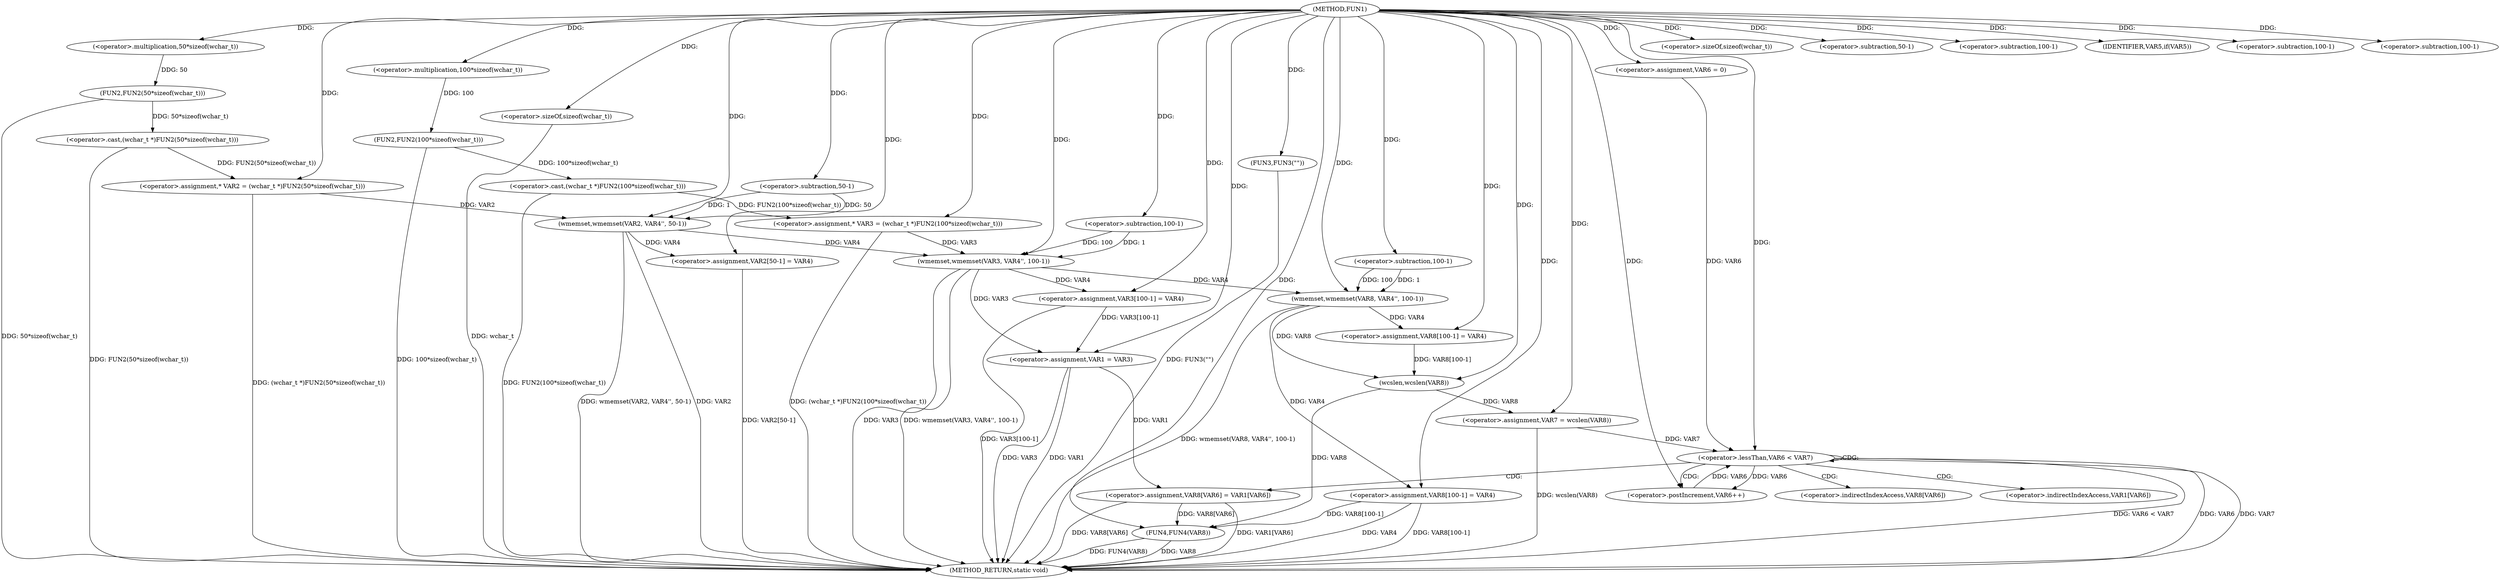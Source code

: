 digraph FUN1 {  
"1000100" [label = "(METHOD,FUN1)" ]
"1000206" [label = "(METHOD_RETURN,static void)" ]
"1000104" [label = "(<operator>.assignment,* VAR2 = (wchar_t *)FUN2(50*sizeof(wchar_t)))" ]
"1000106" [label = "(<operator>.cast,(wchar_t *)FUN2(50*sizeof(wchar_t)))" ]
"1000108" [label = "(FUN2,FUN2(50*sizeof(wchar_t)))" ]
"1000109" [label = "(<operator>.multiplication,50*sizeof(wchar_t))" ]
"1000111" [label = "(<operator>.sizeOf,sizeof(wchar_t))" ]
"1000114" [label = "(<operator>.assignment,* VAR3 = (wchar_t *)FUN2(100*sizeof(wchar_t)))" ]
"1000116" [label = "(<operator>.cast,(wchar_t *)FUN2(100*sizeof(wchar_t)))" ]
"1000118" [label = "(FUN2,FUN2(100*sizeof(wchar_t)))" ]
"1000119" [label = "(<operator>.multiplication,100*sizeof(wchar_t))" ]
"1000121" [label = "(<operator>.sizeOf,sizeof(wchar_t))" ]
"1000123" [label = "(wmemset,wmemset(VAR2, VAR4'', 50-1))" ]
"1000126" [label = "(<operator>.subtraction,50-1)" ]
"1000129" [label = "(<operator>.assignment,VAR2[50-1] = VAR4)" ]
"1000132" [label = "(<operator>.subtraction,50-1)" ]
"1000136" [label = "(wmemset,wmemset(VAR3, VAR4'', 100-1))" ]
"1000139" [label = "(<operator>.subtraction,100-1)" ]
"1000142" [label = "(<operator>.assignment,VAR3[100-1] = VAR4)" ]
"1000145" [label = "(<operator>.subtraction,100-1)" ]
"1000150" [label = "(IDENTIFIER,VAR5,if(VAR5))" ]
"1000152" [label = "(FUN3,FUN3(\"\"))" ]
"1000156" [label = "(<operator>.assignment,VAR1 = VAR3)" ]
"1000163" [label = "(wmemset,wmemset(VAR8, VAR4'', 100-1))" ]
"1000166" [label = "(<operator>.subtraction,100-1)" ]
"1000169" [label = "(<operator>.assignment,VAR8[100-1] = VAR4)" ]
"1000172" [label = "(<operator>.subtraction,100-1)" ]
"1000176" [label = "(<operator>.assignment,VAR7 = wcslen(VAR8))" ]
"1000178" [label = "(wcslen,wcslen(VAR8))" ]
"1000181" [label = "(<operator>.assignment,VAR6 = 0)" ]
"1000184" [label = "(<operator>.lessThan,VAR6 < VAR7)" ]
"1000187" [label = "(<operator>.postIncrement,VAR6++)" ]
"1000190" [label = "(<operator>.assignment,VAR8[VAR6] = VAR1[VAR6])" ]
"1000197" [label = "(<operator>.assignment,VAR8[100-1] = VAR4)" ]
"1000200" [label = "(<operator>.subtraction,100-1)" ]
"1000204" [label = "(FUN4,FUN4(VAR8))" ]
"1000191" [label = "(<operator>.indirectIndexAccess,VAR8[VAR6])" ]
"1000194" [label = "(<operator>.indirectIndexAccess,VAR1[VAR6])" ]
  "1000176" -> "1000206"  [ label = "DDG: wcslen(VAR8)"] 
  "1000190" -> "1000206"  [ label = "DDG: VAR1[VAR6]"] 
  "1000106" -> "1000206"  [ label = "DDG: FUN2(50*sizeof(wchar_t))"] 
  "1000184" -> "1000206"  [ label = "DDG: VAR6"] 
  "1000116" -> "1000206"  [ label = "DDG: FUN2(100*sizeof(wchar_t))"] 
  "1000163" -> "1000206"  [ label = "DDG: wmemset(VAR8, VAR4'', 100-1)"] 
  "1000114" -> "1000206"  [ label = "DDG: (wchar_t *)FUN2(100*sizeof(wchar_t))"] 
  "1000129" -> "1000206"  [ label = "DDG: VAR2[50-1]"] 
  "1000184" -> "1000206"  [ label = "DDG: VAR7"] 
  "1000156" -> "1000206"  [ label = "DDG: VAR1"] 
  "1000123" -> "1000206"  [ label = "DDG: wmemset(VAR2, VAR4'', 50-1)"] 
  "1000184" -> "1000206"  [ label = "DDG: VAR6 < VAR7"] 
  "1000152" -> "1000206"  [ label = "DDG: FUN3(\"\")"] 
  "1000156" -> "1000206"  [ label = "DDG: VAR3"] 
  "1000190" -> "1000206"  [ label = "DDG: VAR8[VAR6]"] 
  "1000197" -> "1000206"  [ label = "DDG: VAR4"] 
  "1000142" -> "1000206"  [ label = "DDG: VAR3[100-1]"] 
  "1000136" -> "1000206"  [ label = "DDG: wmemset(VAR3, VAR4'', 100-1)"] 
  "1000121" -> "1000206"  [ label = "DDG: wchar_t"] 
  "1000204" -> "1000206"  [ label = "DDG: VAR8"] 
  "1000118" -> "1000206"  [ label = "DDG: 100*sizeof(wchar_t)"] 
  "1000136" -> "1000206"  [ label = "DDG: VAR3"] 
  "1000104" -> "1000206"  [ label = "DDG: (wchar_t *)FUN2(50*sizeof(wchar_t))"] 
  "1000108" -> "1000206"  [ label = "DDG: 50*sizeof(wchar_t)"] 
  "1000123" -> "1000206"  [ label = "DDG: VAR2"] 
  "1000204" -> "1000206"  [ label = "DDG: FUN4(VAR8)"] 
  "1000197" -> "1000206"  [ label = "DDG: VAR8[100-1]"] 
  "1000106" -> "1000104"  [ label = "DDG: FUN2(50*sizeof(wchar_t))"] 
  "1000100" -> "1000104"  [ label = "DDG: "] 
  "1000108" -> "1000106"  [ label = "DDG: 50*sizeof(wchar_t)"] 
  "1000109" -> "1000108"  [ label = "DDG: 50"] 
  "1000100" -> "1000109"  [ label = "DDG: "] 
  "1000100" -> "1000111"  [ label = "DDG: "] 
  "1000116" -> "1000114"  [ label = "DDG: FUN2(100*sizeof(wchar_t))"] 
  "1000100" -> "1000114"  [ label = "DDG: "] 
  "1000118" -> "1000116"  [ label = "DDG: 100*sizeof(wchar_t)"] 
  "1000119" -> "1000118"  [ label = "DDG: 100"] 
  "1000100" -> "1000119"  [ label = "DDG: "] 
  "1000100" -> "1000121"  [ label = "DDG: "] 
  "1000104" -> "1000123"  [ label = "DDG: VAR2"] 
  "1000100" -> "1000123"  [ label = "DDG: "] 
  "1000126" -> "1000123"  [ label = "DDG: 50"] 
  "1000126" -> "1000123"  [ label = "DDG: 1"] 
  "1000100" -> "1000126"  [ label = "DDG: "] 
  "1000123" -> "1000129"  [ label = "DDG: VAR4"] 
  "1000100" -> "1000129"  [ label = "DDG: "] 
  "1000100" -> "1000132"  [ label = "DDG: "] 
  "1000114" -> "1000136"  [ label = "DDG: VAR3"] 
  "1000100" -> "1000136"  [ label = "DDG: "] 
  "1000123" -> "1000136"  [ label = "DDG: VAR4"] 
  "1000139" -> "1000136"  [ label = "DDG: 100"] 
  "1000139" -> "1000136"  [ label = "DDG: 1"] 
  "1000100" -> "1000139"  [ label = "DDG: "] 
  "1000136" -> "1000142"  [ label = "DDG: VAR4"] 
  "1000100" -> "1000142"  [ label = "DDG: "] 
  "1000100" -> "1000145"  [ label = "DDG: "] 
  "1000100" -> "1000150"  [ label = "DDG: "] 
  "1000100" -> "1000152"  [ label = "DDG: "] 
  "1000142" -> "1000156"  [ label = "DDG: VAR3[100-1]"] 
  "1000136" -> "1000156"  [ label = "DDG: VAR3"] 
  "1000100" -> "1000156"  [ label = "DDG: "] 
  "1000100" -> "1000163"  [ label = "DDG: "] 
  "1000136" -> "1000163"  [ label = "DDG: VAR4"] 
  "1000166" -> "1000163"  [ label = "DDG: 100"] 
  "1000166" -> "1000163"  [ label = "DDG: 1"] 
  "1000100" -> "1000166"  [ label = "DDG: "] 
  "1000163" -> "1000169"  [ label = "DDG: VAR4"] 
  "1000100" -> "1000169"  [ label = "DDG: "] 
  "1000100" -> "1000172"  [ label = "DDG: "] 
  "1000178" -> "1000176"  [ label = "DDG: VAR8"] 
  "1000100" -> "1000176"  [ label = "DDG: "] 
  "1000163" -> "1000178"  [ label = "DDG: VAR8"] 
  "1000169" -> "1000178"  [ label = "DDG: VAR8[100-1]"] 
  "1000100" -> "1000178"  [ label = "DDG: "] 
  "1000100" -> "1000181"  [ label = "DDG: "] 
  "1000181" -> "1000184"  [ label = "DDG: VAR6"] 
  "1000187" -> "1000184"  [ label = "DDG: VAR6"] 
  "1000100" -> "1000184"  [ label = "DDG: "] 
  "1000176" -> "1000184"  [ label = "DDG: VAR7"] 
  "1000184" -> "1000187"  [ label = "DDG: VAR6"] 
  "1000100" -> "1000187"  [ label = "DDG: "] 
  "1000156" -> "1000190"  [ label = "DDG: VAR1"] 
  "1000100" -> "1000197"  [ label = "DDG: "] 
  "1000163" -> "1000197"  [ label = "DDG: VAR4"] 
  "1000100" -> "1000200"  [ label = "DDG: "] 
  "1000178" -> "1000204"  [ label = "DDG: VAR8"] 
  "1000190" -> "1000204"  [ label = "DDG: VAR8[VAR6]"] 
  "1000197" -> "1000204"  [ label = "DDG: VAR8[100-1]"] 
  "1000100" -> "1000204"  [ label = "DDG: "] 
  "1000184" -> "1000194"  [ label = "CDG: "] 
  "1000184" -> "1000184"  [ label = "CDG: "] 
  "1000184" -> "1000191"  [ label = "CDG: "] 
  "1000184" -> "1000190"  [ label = "CDG: "] 
  "1000184" -> "1000187"  [ label = "CDG: "] 
}
